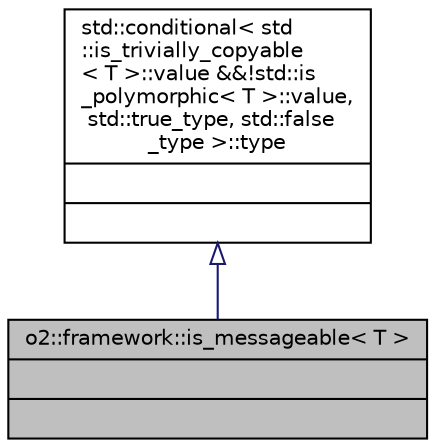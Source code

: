 digraph "o2::framework::is_messageable&lt; T &gt;"
{
 // INTERACTIVE_SVG=YES
  bgcolor="transparent";
  edge [fontname="Helvetica",fontsize="10",labelfontname="Helvetica",labelfontsize="10"];
  node [fontname="Helvetica",fontsize="10",shape=record];
  Node1 [label="{o2::framework::is_messageable\< T \>\n||}",height=0.2,width=0.4,color="black", fillcolor="grey75", style="filled" fontcolor="black"];
  Node2 -> Node1 [dir="back",color="midnightblue",fontsize="10",style="solid",arrowtail="onormal",fontname="Helvetica"];
  Node2 [label="{std::conditional\< std\l::is_trivially_copyable\l\< T \>::value &&!std::is\l_polymorphic\< T \>::value,\l std::true_type, std::false\l_type \>::type\n||}",height=0.2,width=0.4,color="black",URL="$db/d0a/classstd_1_1conditional_1_1type.html"];
}
